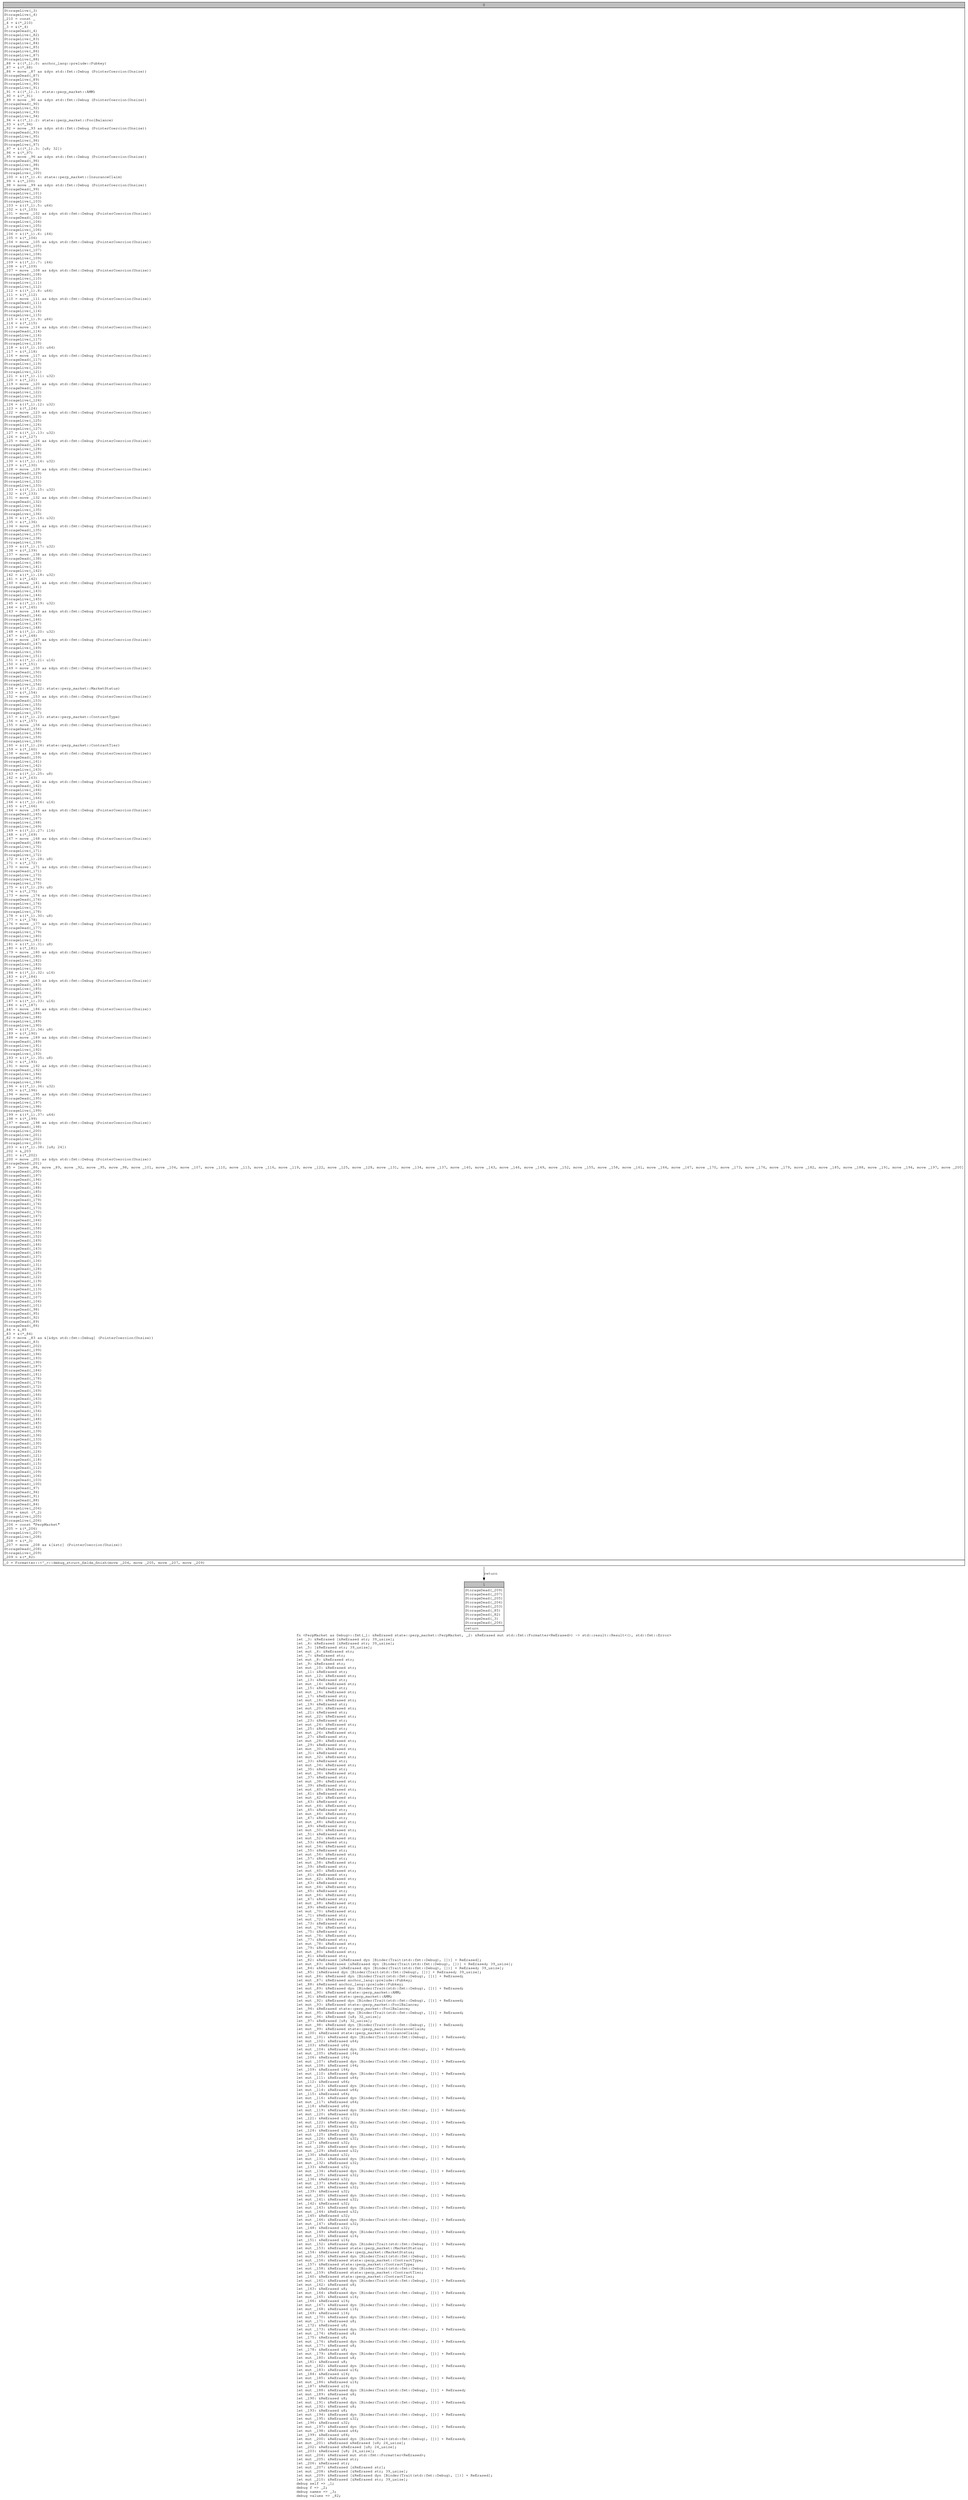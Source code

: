 digraph Mir_0_17340 {
    graph [fontname="Courier, monospace"];
    node [fontname="Courier, monospace"];
    edge [fontname="Courier, monospace"];
    label=<fn &lt;PerpMarket as Debug&gt;::fmt(_1: &amp;ReErased state::perp_market::PerpMarket, _2: &amp;ReErased mut std::fmt::Formatter&lt;ReErased&gt;) -&gt; std::result::Result&lt;(), std::fmt::Error&gt;<br align="left"/>let _3: &amp;ReErased [&amp;ReErased str; 39_usize];<br align="left"/>let _4: &amp;ReErased [&amp;ReErased str; 39_usize];<br align="left"/>let _5: [&amp;ReErased str; 39_usize];<br align="left"/>let mut _6: &amp;ReErased str;<br align="left"/>let _7: &amp;ReErased str;<br align="left"/>let mut _8: &amp;ReErased str;<br align="left"/>let _9: &amp;ReErased str;<br align="left"/>let mut _10: &amp;ReErased str;<br align="left"/>let _11: &amp;ReErased str;<br align="left"/>let mut _12: &amp;ReErased str;<br align="left"/>let _13: &amp;ReErased str;<br align="left"/>let mut _14: &amp;ReErased str;<br align="left"/>let _15: &amp;ReErased str;<br align="left"/>let mut _16: &amp;ReErased str;<br align="left"/>let _17: &amp;ReErased str;<br align="left"/>let mut _18: &amp;ReErased str;<br align="left"/>let _19: &amp;ReErased str;<br align="left"/>let mut _20: &amp;ReErased str;<br align="left"/>let _21: &amp;ReErased str;<br align="left"/>let mut _22: &amp;ReErased str;<br align="left"/>let _23: &amp;ReErased str;<br align="left"/>let mut _24: &amp;ReErased str;<br align="left"/>let _25: &amp;ReErased str;<br align="left"/>let mut _26: &amp;ReErased str;<br align="left"/>let _27: &amp;ReErased str;<br align="left"/>let mut _28: &amp;ReErased str;<br align="left"/>let _29: &amp;ReErased str;<br align="left"/>let mut _30: &amp;ReErased str;<br align="left"/>let _31: &amp;ReErased str;<br align="left"/>let mut _32: &amp;ReErased str;<br align="left"/>let _33: &amp;ReErased str;<br align="left"/>let mut _34: &amp;ReErased str;<br align="left"/>let _35: &amp;ReErased str;<br align="left"/>let mut _36: &amp;ReErased str;<br align="left"/>let _37: &amp;ReErased str;<br align="left"/>let mut _38: &amp;ReErased str;<br align="left"/>let _39: &amp;ReErased str;<br align="left"/>let mut _40: &amp;ReErased str;<br align="left"/>let _41: &amp;ReErased str;<br align="left"/>let mut _42: &amp;ReErased str;<br align="left"/>let _43: &amp;ReErased str;<br align="left"/>let mut _44: &amp;ReErased str;<br align="left"/>let _45: &amp;ReErased str;<br align="left"/>let mut _46: &amp;ReErased str;<br align="left"/>let _47: &amp;ReErased str;<br align="left"/>let mut _48: &amp;ReErased str;<br align="left"/>let _49: &amp;ReErased str;<br align="left"/>let mut _50: &amp;ReErased str;<br align="left"/>let _51: &amp;ReErased str;<br align="left"/>let mut _52: &amp;ReErased str;<br align="left"/>let _53: &amp;ReErased str;<br align="left"/>let mut _54: &amp;ReErased str;<br align="left"/>let _55: &amp;ReErased str;<br align="left"/>let mut _56: &amp;ReErased str;<br align="left"/>let _57: &amp;ReErased str;<br align="left"/>let mut _58: &amp;ReErased str;<br align="left"/>let _59: &amp;ReErased str;<br align="left"/>let mut _60: &amp;ReErased str;<br align="left"/>let _61: &amp;ReErased str;<br align="left"/>let mut _62: &amp;ReErased str;<br align="left"/>let _63: &amp;ReErased str;<br align="left"/>let mut _64: &amp;ReErased str;<br align="left"/>let _65: &amp;ReErased str;<br align="left"/>let mut _66: &amp;ReErased str;<br align="left"/>let _67: &amp;ReErased str;<br align="left"/>let mut _68: &amp;ReErased str;<br align="left"/>let _69: &amp;ReErased str;<br align="left"/>let mut _70: &amp;ReErased str;<br align="left"/>let _71: &amp;ReErased str;<br align="left"/>let mut _72: &amp;ReErased str;<br align="left"/>let _73: &amp;ReErased str;<br align="left"/>let mut _74: &amp;ReErased str;<br align="left"/>let _75: &amp;ReErased str;<br align="left"/>let mut _76: &amp;ReErased str;<br align="left"/>let _77: &amp;ReErased str;<br align="left"/>let mut _78: &amp;ReErased str;<br align="left"/>let _79: &amp;ReErased str;<br align="left"/>let mut _80: &amp;ReErased str;<br align="left"/>let _81: &amp;ReErased str;<br align="left"/>let _82: &amp;ReErased [&amp;ReErased dyn [Binder(Trait(std::fmt::Debug), [])] + ReErased];<br align="left"/>let mut _83: &amp;ReErased [&amp;ReErased dyn [Binder(Trait(std::fmt::Debug), [])] + ReErased; 39_usize];<br align="left"/>let _84: &amp;ReErased [&amp;ReErased dyn [Binder(Trait(std::fmt::Debug), [])] + ReErased; 39_usize];<br align="left"/>let _85: [&amp;ReErased dyn [Binder(Trait(std::fmt::Debug), [])] + ReErased; 39_usize];<br align="left"/>let mut _86: &amp;ReErased dyn [Binder(Trait(std::fmt::Debug), [])] + ReErased;<br align="left"/>let mut _87: &amp;ReErased anchor_lang::prelude::Pubkey;<br align="left"/>let _88: &amp;ReErased anchor_lang::prelude::Pubkey;<br align="left"/>let mut _89: &amp;ReErased dyn [Binder(Trait(std::fmt::Debug), [])] + ReErased;<br align="left"/>let mut _90: &amp;ReErased state::perp_market::AMM;<br align="left"/>let _91: &amp;ReErased state::perp_market::AMM;<br align="left"/>let mut _92: &amp;ReErased dyn [Binder(Trait(std::fmt::Debug), [])] + ReErased;<br align="left"/>let mut _93: &amp;ReErased state::perp_market::PoolBalance;<br align="left"/>let _94: &amp;ReErased state::perp_market::PoolBalance;<br align="left"/>let mut _95: &amp;ReErased dyn [Binder(Trait(std::fmt::Debug), [])] + ReErased;<br align="left"/>let mut _96: &amp;ReErased [u8; 32_usize];<br align="left"/>let _97: &amp;ReErased [u8; 32_usize];<br align="left"/>let mut _98: &amp;ReErased dyn [Binder(Trait(std::fmt::Debug), [])] + ReErased;<br align="left"/>let mut _99: &amp;ReErased state::perp_market::InsuranceClaim;<br align="left"/>let _100: &amp;ReErased state::perp_market::InsuranceClaim;<br align="left"/>let mut _101: &amp;ReErased dyn [Binder(Trait(std::fmt::Debug), [])] + ReErased;<br align="left"/>let mut _102: &amp;ReErased u64;<br align="left"/>let _103: &amp;ReErased u64;<br align="left"/>let mut _104: &amp;ReErased dyn [Binder(Trait(std::fmt::Debug), [])] + ReErased;<br align="left"/>let mut _105: &amp;ReErased i64;<br align="left"/>let _106: &amp;ReErased i64;<br align="left"/>let mut _107: &amp;ReErased dyn [Binder(Trait(std::fmt::Debug), [])] + ReErased;<br align="left"/>let mut _108: &amp;ReErased i64;<br align="left"/>let _109: &amp;ReErased i64;<br align="left"/>let mut _110: &amp;ReErased dyn [Binder(Trait(std::fmt::Debug), [])] + ReErased;<br align="left"/>let mut _111: &amp;ReErased u64;<br align="left"/>let _112: &amp;ReErased u64;<br align="left"/>let mut _113: &amp;ReErased dyn [Binder(Trait(std::fmt::Debug), [])] + ReErased;<br align="left"/>let mut _114: &amp;ReErased u64;<br align="left"/>let _115: &amp;ReErased u64;<br align="left"/>let mut _116: &amp;ReErased dyn [Binder(Trait(std::fmt::Debug), [])] + ReErased;<br align="left"/>let mut _117: &amp;ReErased u64;<br align="left"/>let _118: &amp;ReErased u64;<br align="left"/>let mut _119: &amp;ReErased dyn [Binder(Trait(std::fmt::Debug), [])] + ReErased;<br align="left"/>let mut _120: &amp;ReErased u32;<br align="left"/>let _121: &amp;ReErased u32;<br align="left"/>let mut _122: &amp;ReErased dyn [Binder(Trait(std::fmt::Debug), [])] + ReErased;<br align="left"/>let mut _123: &amp;ReErased u32;<br align="left"/>let _124: &amp;ReErased u32;<br align="left"/>let mut _125: &amp;ReErased dyn [Binder(Trait(std::fmt::Debug), [])] + ReErased;<br align="left"/>let mut _126: &amp;ReErased u32;<br align="left"/>let _127: &amp;ReErased u32;<br align="left"/>let mut _128: &amp;ReErased dyn [Binder(Trait(std::fmt::Debug), [])] + ReErased;<br align="left"/>let mut _129: &amp;ReErased u32;<br align="left"/>let _130: &amp;ReErased u32;<br align="left"/>let mut _131: &amp;ReErased dyn [Binder(Trait(std::fmt::Debug), [])] + ReErased;<br align="left"/>let mut _132: &amp;ReErased u32;<br align="left"/>let _133: &amp;ReErased u32;<br align="left"/>let mut _134: &amp;ReErased dyn [Binder(Trait(std::fmt::Debug), [])] + ReErased;<br align="left"/>let mut _135: &amp;ReErased u32;<br align="left"/>let _136: &amp;ReErased u32;<br align="left"/>let mut _137: &amp;ReErased dyn [Binder(Trait(std::fmt::Debug), [])] + ReErased;<br align="left"/>let mut _138: &amp;ReErased u32;<br align="left"/>let _139: &amp;ReErased u32;<br align="left"/>let mut _140: &amp;ReErased dyn [Binder(Trait(std::fmt::Debug), [])] + ReErased;<br align="left"/>let mut _141: &amp;ReErased u32;<br align="left"/>let _142: &amp;ReErased u32;<br align="left"/>let mut _143: &amp;ReErased dyn [Binder(Trait(std::fmt::Debug), [])] + ReErased;<br align="left"/>let mut _144: &amp;ReErased u32;<br align="left"/>let _145: &amp;ReErased u32;<br align="left"/>let mut _146: &amp;ReErased dyn [Binder(Trait(std::fmt::Debug), [])] + ReErased;<br align="left"/>let mut _147: &amp;ReErased u32;<br align="left"/>let _148: &amp;ReErased u32;<br align="left"/>let mut _149: &amp;ReErased dyn [Binder(Trait(std::fmt::Debug), [])] + ReErased;<br align="left"/>let mut _150: &amp;ReErased u16;<br align="left"/>let _151: &amp;ReErased u16;<br align="left"/>let mut _152: &amp;ReErased dyn [Binder(Trait(std::fmt::Debug), [])] + ReErased;<br align="left"/>let mut _153: &amp;ReErased state::perp_market::MarketStatus;<br align="left"/>let _154: &amp;ReErased state::perp_market::MarketStatus;<br align="left"/>let mut _155: &amp;ReErased dyn [Binder(Trait(std::fmt::Debug), [])] + ReErased;<br align="left"/>let mut _156: &amp;ReErased state::perp_market::ContractType;<br align="left"/>let _157: &amp;ReErased state::perp_market::ContractType;<br align="left"/>let mut _158: &amp;ReErased dyn [Binder(Trait(std::fmt::Debug), [])] + ReErased;<br align="left"/>let mut _159: &amp;ReErased state::perp_market::ContractTier;<br align="left"/>let _160: &amp;ReErased state::perp_market::ContractTier;<br align="left"/>let mut _161: &amp;ReErased dyn [Binder(Trait(std::fmt::Debug), [])] + ReErased;<br align="left"/>let mut _162: &amp;ReErased u8;<br align="left"/>let _163: &amp;ReErased u8;<br align="left"/>let mut _164: &amp;ReErased dyn [Binder(Trait(std::fmt::Debug), [])] + ReErased;<br align="left"/>let mut _165: &amp;ReErased u16;<br align="left"/>let _166: &amp;ReErased u16;<br align="left"/>let mut _167: &amp;ReErased dyn [Binder(Trait(std::fmt::Debug), [])] + ReErased;<br align="left"/>let mut _168: &amp;ReErased i16;<br align="left"/>let _169: &amp;ReErased i16;<br align="left"/>let mut _170: &amp;ReErased dyn [Binder(Trait(std::fmt::Debug), [])] + ReErased;<br align="left"/>let mut _171: &amp;ReErased u8;<br align="left"/>let _172: &amp;ReErased u8;<br align="left"/>let mut _173: &amp;ReErased dyn [Binder(Trait(std::fmt::Debug), [])] + ReErased;<br align="left"/>let mut _174: &amp;ReErased u8;<br align="left"/>let _175: &amp;ReErased u8;<br align="left"/>let mut _176: &amp;ReErased dyn [Binder(Trait(std::fmt::Debug), [])] + ReErased;<br align="left"/>let mut _177: &amp;ReErased u8;<br align="left"/>let _178: &amp;ReErased u8;<br align="left"/>let mut _179: &amp;ReErased dyn [Binder(Trait(std::fmt::Debug), [])] + ReErased;<br align="left"/>let mut _180: &amp;ReErased u8;<br align="left"/>let _181: &amp;ReErased u8;<br align="left"/>let mut _182: &amp;ReErased dyn [Binder(Trait(std::fmt::Debug), [])] + ReErased;<br align="left"/>let mut _183: &amp;ReErased u16;<br align="left"/>let _184: &amp;ReErased u16;<br align="left"/>let mut _185: &amp;ReErased dyn [Binder(Trait(std::fmt::Debug), [])] + ReErased;<br align="left"/>let mut _186: &amp;ReErased u16;<br align="left"/>let _187: &amp;ReErased u16;<br align="left"/>let mut _188: &amp;ReErased dyn [Binder(Trait(std::fmt::Debug), [])] + ReErased;<br align="left"/>let mut _189: &amp;ReErased u8;<br align="left"/>let _190: &amp;ReErased u8;<br align="left"/>let mut _191: &amp;ReErased dyn [Binder(Trait(std::fmt::Debug), [])] + ReErased;<br align="left"/>let mut _192: &amp;ReErased u8;<br align="left"/>let _193: &amp;ReErased u8;<br align="left"/>let mut _194: &amp;ReErased dyn [Binder(Trait(std::fmt::Debug), [])] + ReErased;<br align="left"/>let mut _195: &amp;ReErased u32;<br align="left"/>let _196: &amp;ReErased u32;<br align="left"/>let mut _197: &amp;ReErased dyn [Binder(Trait(std::fmt::Debug), [])] + ReErased;<br align="left"/>let mut _198: &amp;ReErased u64;<br align="left"/>let _199: &amp;ReErased u64;<br align="left"/>let mut _200: &amp;ReErased dyn [Binder(Trait(std::fmt::Debug), [])] + ReErased;<br align="left"/>let mut _201: &amp;ReErased &amp;ReErased [u8; 24_usize];<br align="left"/>let _202: &amp;ReErased &amp;ReErased [u8; 24_usize];<br align="left"/>let _203: &amp;ReErased [u8; 24_usize];<br align="left"/>let mut _204: &amp;ReErased mut std::fmt::Formatter&lt;ReErased&gt;;<br align="left"/>let mut _205: &amp;ReErased str;<br align="left"/>let _206: &amp;ReErased str;<br align="left"/>let mut _207: &amp;ReErased [&amp;ReErased str];<br align="left"/>let mut _208: &amp;ReErased [&amp;ReErased str; 39_usize];<br align="left"/>let mut _209: &amp;ReErased [&amp;ReErased dyn [Binder(Trait(std::fmt::Debug), [])] + ReErased];<br align="left"/>let mut _210: &amp;ReErased [&amp;ReErased str; 39_usize];<br align="left"/>debug self =&gt; _1;<br align="left"/>debug f =&gt; _2;<br align="left"/>debug names =&gt; _3;<br align="left"/>debug values =&gt; _82;<br align="left"/>>;
    bb0__0_17340 [shape="none", label=<<table border="0" cellborder="1" cellspacing="0"><tr><td bgcolor="gray" align="center" colspan="1">0</td></tr><tr><td align="left" balign="left">StorageLive(_3)<br/>StorageLive(_4)<br/>_210 = const _<br/>_4 = &amp;(*_210)<br/>_3 = &amp;(*_4)<br/>StorageDead(_4)<br/>StorageLive(_82)<br/>StorageLive(_83)<br/>StorageLive(_84)<br/>StorageLive(_85)<br/>StorageLive(_86)<br/>StorageLive(_87)<br/>StorageLive(_88)<br/>_88 = &amp;((*_1).0: anchor_lang::prelude::Pubkey)<br/>_87 = &amp;(*_88)<br/>_86 = move _87 as &amp;dyn std::fmt::Debug (PointerCoercion(Unsize))<br/>StorageDead(_87)<br/>StorageLive(_89)<br/>StorageLive(_90)<br/>StorageLive(_91)<br/>_91 = &amp;((*_1).1: state::perp_market::AMM)<br/>_90 = &amp;(*_91)<br/>_89 = move _90 as &amp;dyn std::fmt::Debug (PointerCoercion(Unsize))<br/>StorageDead(_90)<br/>StorageLive(_92)<br/>StorageLive(_93)<br/>StorageLive(_94)<br/>_94 = &amp;((*_1).2: state::perp_market::PoolBalance)<br/>_93 = &amp;(*_94)<br/>_92 = move _93 as &amp;dyn std::fmt::Debug (PointerCoercion(Unsize))<br/>StorageDead(_93)<br/>StorageLive(_95)<br/>StorageLive(_96)<br/>StorageLive(_97)<br/>_97 = &amp;((*_1).3: [u8; 32])<br/>_96 = &amp;(*_97)<br/>_95 = move _96 as &amp;dyn std::fmt::Debug (PointerCoercion(Unsize))<br/>StorageDead(_96)<br/>StorageLive(_98)<br/>StorageLive(_99)<br/>StorageLive(_100)<br/>_100 = &amp;((*_1).4: state::perp_market::InsuranceClaim)<br/>_99 = &amp;(*_100)<br/>_98 = move _99 as &amp;dyn std::fmt::Debug (PointerCoercion(Unsize))<br/>StorageDead(_99)<br/>StorageLive(_101)<br/>StorageLive(_102)<br/>StorageLive(_103)<br/>_103 = &amp;((*_1).5: u64)<br/>_102 = &amp;(*_103)<br/>_101 = move _102 as &amp;dyn std::fmt::Debug (PointerCoercion(Unsize))<br/>StorageDead(_102)<br/>StorageLive(_104)<br/>StorageLive(_105)<br/>StorageLive(_106)<br/>_106 = &amp;((*_1).6: i64)<br/>_105 = &amp;(*_106)<br/>_104 = move _105 as &amp;dyn std::fmt::Debug (PointerCoercion(Unsize))<br/>StorageDead(_105)<br/>StorageLive(_107)<br/>StorageLive(_108)<br/>StorageLive(_109)<br/>_109 = &amp;((*_1).7: i64)<br/>_108 = &amp;(*_109)<br/>_107 = move _108 as &amp;dyn std::fmt::Debug (PointerCoercion(Unsize))<br/>StorageDead(_108)<br/>StorageLive(_110)<br/>StorageLive(_111)<br/>StorageLive(_112)<br/>_112 = &amp;((*_1).8: u64)<br/>_111 = &amp;(*_112)<br/>_110 = move _111 as &amp;dyn std::fmt::Debug (PointerCoercion(Unsize))<br/>StorageDead(_111)<br/>StorageLive(_113)<br/>StorageLive(_114)<br/>StorageLive(_115)<br/>_115 = &amp;((*_1).9: u64)<br/>_114 = &amp;(*_115)<br/>_113 = move _114 as &amp;dyn std::fmt::Debug (PointerCoercion(Unsize))<br/>StorageDead(_114)<br/>StorageLive(_116)<br/>StorageLive(_117)<br/>StorageLive(_118)<br/>_118 = &amp;((*_1).10: u64)<br/>_117 = &amp;(*_118)<br/>_116 = move _117 as &amp;dyn std::fmt::Debug (PointerCoercion(Unsize))<br/>StorageDead(_117)<br/>StorageLive(_119)<br/>StorageLive(_120)<br/>StorageLive(_121)<br/>_121 = &amp;((*_1).11: u32)<br/>_120 = &amp;(*_121)<br/>_119 = move _120 as &amp;dyn std::fmt::Debug (PointerCoercion(Unsize))<br/>StorageDead(_120)<br/>StorageLive(_122)<br/>StorageLive(_123)<br/>StorageLive(_124)<br/>_124 = &amp;((*_1).12: u32)<br/>_123 = &amp;(*_124)<br/>_122 = move _123 as &amp;dyn std::fmt::Debug (PointerCoercion(Unsize))<br/>StorageDead(_123)<br/>StorageLive(_125)<br/>StorageLive(_126)<br/>StorageLive(_127)<br/>_127 = &amp;((*_1).13: u32)<br/>_126 = &amp;(*_127)<br/>_125 = move _126 as &amp;dyn std::fmt::Debug (PointerCoercion(Unsize))<br/>StorageDead(_126)<br/>StorageLive(_128)<br/>StorageLive(_129)<br/>StorageLive(_130)<br/>_130 = &amp;((*_1).14: u32)<br/>_129 = &amp;(*_130)<br/>_128 = move _129 as &amp;dyn std::fmt::Debug (PointerCoercion(Unsize))<br/>StorageDead(_129)<br/>StorageLive(_131)<br/>StorageLive(_132)<br/>StorageLive(_133)<br/>_133 = &amp;((*_1).15: u32)<br/>_132 = &amp;(*_133)<br/>_131 = move _132 as &amp;dyn std::fmt::Debug (PointerCoercion(Unsize))<br/>StorageDead(_132)<br/>StorageLive(_134)<br/>StorageLive(_135)<br/>StorageLive(_136)<br/>_136 = &amp;((*_1).16: u32)<br/>_135 = &amp;(*_136)<br/>_134 = move _135 as &amp;dyn std::fmt::Debug (PointerCoercion(Unsize))<br/>StorageDead(_135)<br/>StorageLive(_137)<br/>StorageLive(_138)<br/>StorageLive(_139)<br/>_139 = &amp;((*_1).17: u32)<br/>_138 = &amp;(*_139)<br/>_137 = move _138 as &amp;dyn std::fmt::Debug (PointerCoercion(Unsize))<br/>StorageDead(_138)<br/>StorageLive(_140)<br/>StorageLive(_141)<br/>StorageLive(_142)<br/>_142 = &amp;((*_1).18: u32)<br/>_141 = &amp;(*_142)<br/>_140 = move _141 as &amp;dyn std::fmt::Debug (PointerCoercion(Unsize))<br/>StorageDead(_141)<br/>StorageLive(_143)<br/>StorageLive(_144)<br/>StorageLive(_145)<br/>_145 = &amp;((*_1).19: u32)<br/>_144 = &amp;(*_145)<br/>_143 = move _144 as &amp;dyn std::fmt::Debug (PointerCoercion(Unsize))<br/>StorageDead(_144)<br/>StorageLive(_146)<br/>StorageLive(_147)<br/>StorageLive(_148)<br/>_148 = &amp;((*_1).20: u32)<br/>_147 = &amp;(*_148)<br/>_146 = move _147 as &amp;dyn std::fmt::Debug (PointerCoercion(Unsize))<br/>StorageDead(_147)<br/>StorageLive(_149)<br/>StorageLive(_150)<br/>StorageLive(_151)<br/>_151 = &amp;((*_1).21: u16)<br/>_150 = &amp;(*_151)<br/>_149 = move _150 as &amp;dyn std::fmt::Debug (PointerCoercion(Unsize))<br/>StorageDead(_150)<br/>StorageLive(_152)<br/>StorageLive(_153)<br/>StorageLive(_154)<br/>_154 = &amp;((*_1).22: state::perp_market::MarketStatus)<br/>_153 = &amp;(*_154)<br/>_152 = move _153 as &amp;dyn std::fmt::Debug (PointerCoercion(Unsize))<br/>StorageDead(_153)<br/>StorageLive(_155)<br/>StorageLive(_156)<br/>StorageLive(_157)<br/>_157 = &amp;((*_1).23: state::perp_market::ContractType)<br/>_156 = &amp;(*_157)<br/>_155 = move _156 as &amp;dyn std::fmt::Debug (PointerCoercion(Unsize))<br/>StorageDead(_156)<br/>StorageLive(_158)<br/>StorageLive(_159)<br/>StorageLive(_160)<br/>_160 = &amp;((*_1).24: state::perp_market::ContractTier)<br/>_159 = &amp;(*_160)<br/>_158 = move _159 as &amp;dyn std::fmt::Debug (PointerCoercion(Unsize))<br/>StorageDead(_159)<br/>StorageLive(_161)<br/>StorageLive(_162)<br/>StorageLive(_163)<br/>_163 = &amp;((*_1).25: u8)<br/>_162 = &amp;(*_163)<br/>_161 = move _162 as &amp;dyn std::fmt::Debug (PointerCoercion(Unsize))<br/>StorageDead(_162)<br/>StorageLive(_164)<br/>StorageLive(_165)<br/>StorageLive(_166)<br/>_166 = &amp;((*_1).26: u16)<br/>_165 = &amp;(*_166)<br/>_164 = move _165 as &amp;dyn std::fmt::Debug (PointerCoercion(Unsize))<br/>StorageDead(_165)<br/>StorageLive(_167)<br/>StorageLive(_168)<br/>StorageLive(_169)<br/>_169 = &amp;((*_1).27: i16)<br/>_168 = &amp;(*_169)<br/>_167 = move _168 as &amp;dyn std::fmt::Debug (PointerCoercion(Unsize))<br/>StorageDead(_168)<br/>StorageLive(_170)<br/>StorageLive(_171)<br/>StorageLive(_172)<br/>_172 = &amp;((*_1).28: u8)<br/>_171 = &amp;(*_172)<br/>_170 = move _171 as &amp;dyn std::fmt::Debug (PointerCoercion(Unsize))<br/>StorageDead(_171)<br/>StorageLive(_173)<br/>StorageLive(_174)<br/>StorageLive(_175)<br/>_175 = &amp;((*_1).29: u8)<br/>_174 = &amp;(*_175)<br/>_173 = move _174 as &amp;dyn std::fmt::Debug (PointerCoercion(Unsize))<br/>StorageDead(_174)<br/>StorageLive(_176)<br/>StorageLive(_177)<br/>StorageLive(_178)<br/>_178 = &amp;((*_1).30: u8)<br/>_177 = &amp;(*_178)<br/>_176 = move _177 as &amp;dyn std::fmt::Debug (PointerCoercion(Unsize))<br/>StorageDead(_177)<br/>StorageLive(_179)<br/>StorageLive(_180)<br/>StorageLive(_181)<br/>_181 = &amp;((*_1).31: u8)<br/>_180 = &amp;(*_181)<br/>_179 = move _180 as &amp;dyn std::fmt::Debug (PointerCoercion(Unsize))<br/>StorageDead(_180)<br/>StorageLive(_182)<br/>StorageLive(_183)<br/>StorageLive(_184)<br/>_184 = &amp;((*_1).32: u16)<br/>_183 = &amp;(*_184)<br/>_182 = move _183 as &amp;dyn std::fmt::Debug (PointerCoercion(Unsize))<br/>StorageDead(_183)<br/>StorageLive(_185)<br/>StorageLive(_186)<br/>StorageLive(_187)<br/>_187 = &amp;((*_1).33: u16)<br/>_186 = &amp;(*_187)<br/>_185 = move _186 as &amp;dyn std::fmt::Debug (PointerCoercion(Unsize))<br/>StorageDead(_186)<br/>StorageLive(_188)<br/>StorageLive(_189)<br/>StorageLive(_190)<br/>_190 = &amp;((*_1).34: u8)<br/>_189 = &amp;(*_190)<br/>_188 = move _189 as &amp;dyn std::fmt::Debug (PointerCoercion(Unsize))<br/>StorageDead(_189)<br/>StorageLive(_191)<br/>StorageLive(_192)<br/>StorageLive(_193)<br/>_193 = &amp;((*_1).35: u8)<br/>_192 = &amp;(*_193)<br/>_191 = move _192 as &amp;dyn std::fmt::Debug (PointerCoercion(Unsize))<br/>StorageDead(_192)<br/>StorageLive(_194)<br/>StorageLive(_195)<br/>StorageLive(_196)<br/>_196 = &amp;((*_1).36: u32)<br/>_195 = &amp;(*_196)<br/>_194 = move _195 as &amp;dyn std::fmt::Debug (PointerCoercion(Unsize))<br/>StorageDead(_195)<br/>StorageLive(_197)<br/>StorageLive(_198)<br/>StorageLive(_199)<br/>_199 = &amp;((*_1).37: u64)<br/>_198 = &amp;(*_199)<br/>_197 = move _198 as &amp;dyn std::fmt::Debug (PointerCoercion(Unsize))<br/>StorageDead(_198)<br/>StorageLive(_200)<br/>StorageLive(_201)<br/>StorageLive(_202)<br/>StorageLive(_203)<br/>_203 = &amp;((*_1).38: [u8; 24])<br/>_202 = &amp;_203<br/>_201 = &amp;(*_202)<br/>_200 = move _201 as &amp;dyn std::fmt::Debug (PointerCoercion(Unsize))<br/>StorageDead(_201)<br/>_85 = [move _86, move _89, move _92, move _95, move _98, move _101, move _104, move _107, move _110, move _113, move _116, move _119, move _122, move _125, move _128, move _131, move _134, move _137, move _140, move _143, move _146, move _149, move _152, move _155, move _158, move _161, move _164, move _167, move _170, move _173, move _176, move _179, move _182, move _185, move _188, move _191, move _194, move _197, move _200]<br/>StorageDead(_200)<br/>StorageDead(_197)<br/>StorageDead(_194)<br/>StorageDead(_191)<br/>StorageDead(_188)<br/>StorageDead(_185)<br/>StorageDead(_182)<br/>StorageDead(_179)<br/>StorageDead(_176)<br/>StorageDead(_173)<br/>StorageDead(_170)<br/>StorageDead(_167)<br/>StorageDead(_164)<br/>StorageDead(_161)<br/>StorageDead(_158)<br/>StorageDead(_155)<br/>StorageDead(_152)<br/>StorageDead(_149)<br/>StorageDead(_146)<br/>StorageDead(_143)<br/>StorageDead(_140)<br/>StorageDead(_137)<br/>StorageDead(_134)<br/>StorageDead(_131)<br/>StorageDead(_128)<br/>StorageDead(_125)<br/>StorageDead(_122)<br/>StorageDead(_119)<br/>StorageDead(_116)<br/>StorageDead(_113)<br/>StorageDead(_110)<br/>StorageDead(_107)<br/>StorageDead(_104)<br/>StorageDead(_101)<br/>StorageDead(_98)<br/>StorageDead(_95)<br/>StorageDead(_92)<br/>StorageDead(_89)<br/>StorageDead(_86)<br/>_84 = &amp;_85<br/>_83 = &amp;(*_84)<br/>_82 = move _83 as &amp;[&amp;dyn std::fmt::Debug] (PointerCoercion(Unsize))<br/>StorageDead(_83)<br/>StorageDead(_202)<br/>StorageDead(_199)<br/>StorageDead(_196)<br/>StorageDead(_193)<br/>StorageDead(_190)<br/>StorageDead(_187)<br/>StorageDead(_184)<br/>StorageDead(_181)<br/>StorageDead(_178)<br/>StorageDead(_175)<br/>StorageDead(_172)<br/>StorageDead(_169)<br/>StorageDead(_166)<br/>StorageDead(_163)<br/>StorageDead(_160)<br/>StorageDead(_157)<br/>StorageDead(_154)<br/>StorageDead(_151)<br/>StorageDead(_148)<br/>StorageDead(_145)<br/>StorageDead(_142)<br/>StorageDead(_139)<br/>StorageDead(_136)<br/>StorageDead(_133)<br/>StorageDead(_130)<br/>StorageDead(_127)<br/>StorageDead(_124)<br/>StorageDead(_121)<br/>StorageDead(_118)<br/>StorageDead(_115)<br/>StorageDead(_112)<br/>StorageDead(_109)<br/>StorageDead(_106)<br/>StorageDead(_103)<br/>StorageDead(_100)<br/>StorageDead(_97)<br/>StorageDead(_94)<br/>StorageDead(_91)<br/>StorageDead(_88)<br/>StorageDead(_84)<br/>StorageLive(_204)<br/>_204 = &amp;mut (*_2)<br/>StorageLive(_205)<br/>StorageLive(_206)<br/>_206 = const &quot;PerpMarket&quot;<br/>_205 = &amp;(*_206)<br/>StorageLive(_207)<br/>StorageLive(_208)<br/>_208 = &amp;(*_3)<br/>_207 = move _208 as &amp;[&amp;str] (PointerCoercion(Unsize))<br/>StorageDead(_208)<br/>StorageLive(_209)<br/>_209 = &amp;(*_82)<br/></td></tr><tr><td align="left">_0 = Formatter::&lt;'_&gt;::debug_struct_fields_finish(move _204, move _205, move _207, move _209)</td></tr></table>>];
    bb1__0_17340 [shape="none", label=<<table border="0" cellborder="1" cellspacing="0"><tr><td bgcolor="gray" align="center" colspan="1">1</td></tr><tr><td align="left" balign="left">StorageDead(_209)<br/>StorageDead(_207)<br/>StorageDead(_205)<br/>StorageDead(_204)<br/>StorageDead(_203)<br/>StorageDead(_85)<br/>StorageDead(_82)<br/>StorageDead(_3)<br/>StorageDead(_206)<br/></td></tr><tr><td align="left">return</td></tr></table>>];
    bb0__0_17340 -> bb1__0_17340 [label="return"];
}
